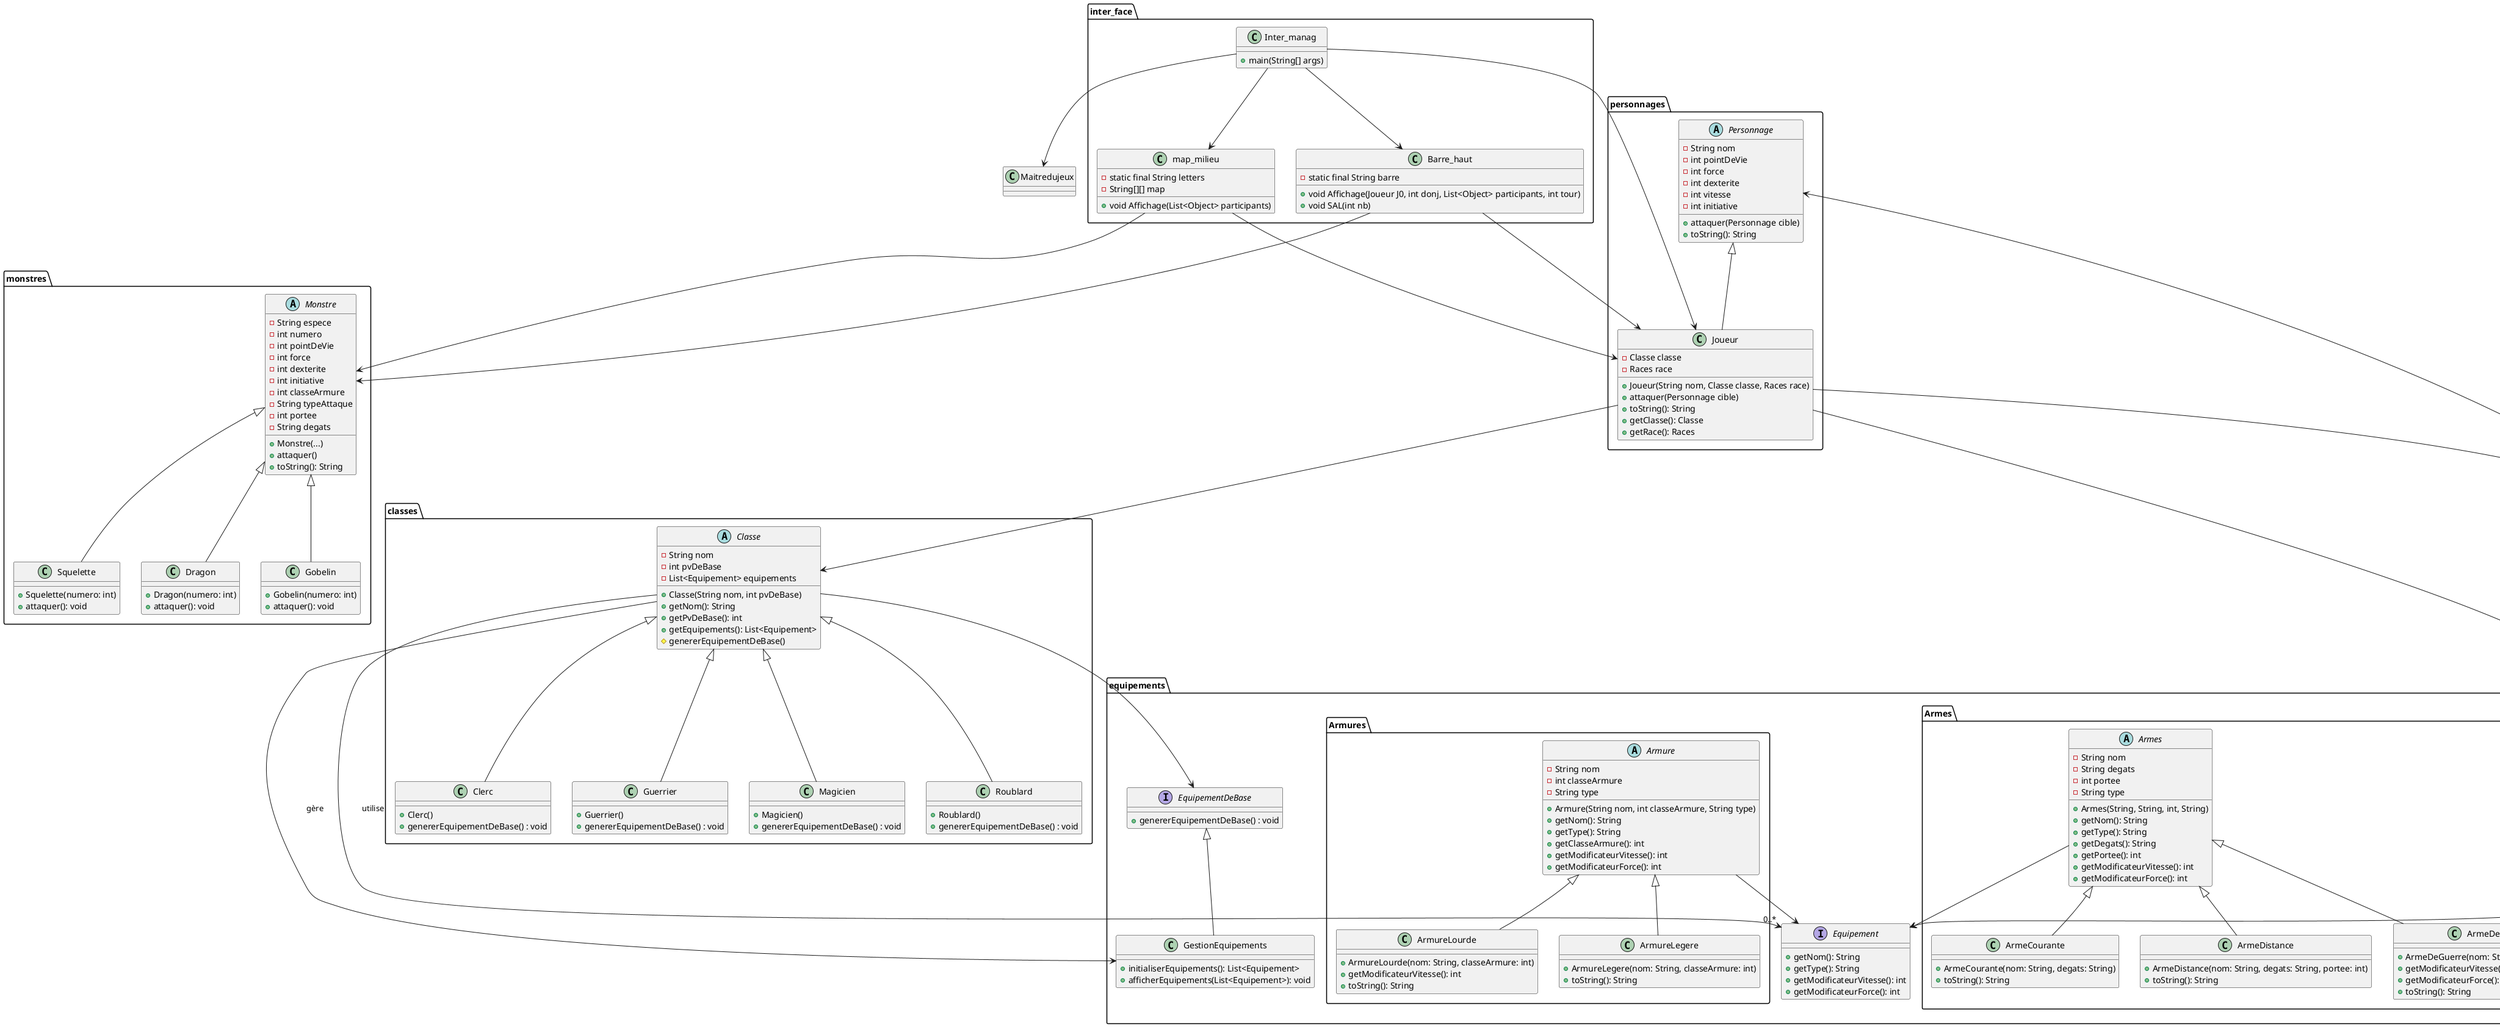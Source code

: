 @startuml '[https://plantuml.com/sequence-diagram](https://plantuml.com/sequence-diagram)'

package races {
    class Races {
        - nom : String
        - bonusForce : int 
        - bonusDexterite : int 
        - bonusVitesse : int 
        - bonusPV : int
        - bonusInitiative : int
        + appliquerBonus(personnage : Personnage) 
        + getNom()
    }

    class Elfe {
        + Elfe()
    }

    class Halfelin {
        + Halfelin()
    }

    class Humain {
        + Humain()
    }

    class Nain {
        + Nain()
    }

    Races <|-- Elfe
    Races <|-- Halfelin
    Races <|-- Humain
    Races <|-- Nain
}

package personnages {
    abstract class Personnage {
        - String nom
        - int pointDeVie
        - int force
        - int dexterite
        - int vitesse
        - int initiative
        + attaquer(Personnage cible)
        + toString(): String
    }

    class Joueur {
        - Classe classe
        - Races race
        + Joueur(String nom, Classe classe, Races race)
        + attaquer(Personnage cible)
        + toString(): String
        + getClasse(): Classe
        + getRace(): Races
    }

    Personnage <|-- Joueur
    

}

package classes {
    abstract class Classe {
        - String nom
        - int pvDeBase
        - List<Equipement> equipements
        + Classe(String nom, int pvDeBase)
        + getNom(): String
        + getPvDeBase(): int
        + getEquipements(): List<Equipement>
        # genererEquipementDeBase()
    }

    class Clerc {
        + Clerc()
        + genererEquipementDeBase() : void
    }

    class Guerrier {
        + Guerrier()
        + genererEquipementDeBase() : void
    }

    class Magicien {
        + Magicien()
        + genererEquipementDeBase() : void
    }

    class Roublard {
        + Roublard()
        + genererEquipementDeBase() : void
    }

    Classe <|-- Clerc
    Classe <|-- Guerrier
    Classe <|-- Magicien
    Classe <|-- Roublard
    
}

package monstres {
    abstract class Monstre {
        - String espece
        - int numero
        - int pointDeVie
        - int force
        - int dexterite
        - int initiative
        - int classeArmure
        - String typeAttaque
        - int portee
        - String degats
        + Monstre(...)
        + attaquer()
        + toString(): String
    }

    class Squelette {
        + Squelette(numero: int)
        + attaquer(): void
    }

    class Dragon {
        + Dragon(numero: int)
        + attaquer(): void
    }

    class Gobelin {
        + Gobelin(numero: int)
        + attaquer(): void
    }

    Monstre <|-- Squelette
    Monstre <|-- Dragon
    Monstre <|-- Gobelin
}

package equipements {
    interface Equipement {
        + getNom(): String
        + getType(): String
        + getModificateurVitesse(): int
        + getModificateurForce(): int
    }

    interface EquipementDeBase {
        + genererEquipementDeBase() : void
    }

    class GestionEquipements {
        + initialiserEquipements(): List<Equipement>
        + afficherEquipements(List<Equipement>): void
    }

    EquipementDeBase <|-- GestionEquipements


package Armes {
    abstract class Armes {
        - String nom
        - String degats
        - int portee
        - String type
        + Armes(String, String, int, String)
        + getNom(): String
        + getType(): String
        + getDegats(): String
        + getPortee(): int
        + getModificateurVitesse(): int
        + getModificateurForce(): int
    }

    class ArmeCourante {
        + ArmeCourante(nom: String, degats: String)
        + toString(): String
    }

    class ArmeDistance {
        + ArmeDistance(nom: String, degats: String, portee: int)
        + toString(): String
    }

    class ArmeDeGuerre {
        + ArmeDeGuerre(nom: String, degats: String)
        + getModificateurVitesse(): int
        + getModificateurForce(): int
        + toString(): String
    }

    Armes <|-- ArmeCourante
    Armes <|-- ArmeDistance
    Armes <|-- ArmeDeGuerre
    Armes --> equipements.Equipement
}

package Armures {
    abstract class Armure {
        - String nom
        - int classeArmure
        - String type
        + Armure(String nom, int classeArmure, String type)
        + getNom(): String
        + getType(): String
        + getClasseArmure(): int
        + getModificateurVitesse(): int
        + getModificateurForce(): int
    }

    class ArmureLegere {
        + ArmureLegere(nom: String, classeArmure: int)
        + toString(): String
    }

    class ArmureLourde {
        + ArmureLourde(nom: String, classeArmure: int)
        + getModificateurVitesse(): int
        + toString(): String
    }

    Armure <|-- ArmureLegere
    Armure <|-- ArmureLourde
    Armure --> equipements.Equipement
}
}

package inter_face {


    class Barre_haut  {
        -static final String barre
        +void Affichage(Joueur J0, int donj, List<Object> participants, int tour)
        +void SAL(int nb)
    }



    class map_milieu {
            - static final String letters
            - String[][] map
            + void Affichage(List<Object> participants)
        }

    class Inter_manag {
                +main(String[] args)
        }



         Inter_manag --> Barre_haut
         Inter_manag --> map_milieu


}

Inter_manag --> Joueur
Inter_manag --> Maitredujeux
map_milieu --> Joueur
         map_milieu --> Monstre
         Barre_haut --> Joueur
         Barre_haut --> Monstre
Joueur --> equipements.Equipement
Joueur --> classes.Classe
Joueur --> races.Races
classes.Classe --> equipements.EquipementDeBase
Races --> Personnage
Classe --> "0..*" equipements.Equipement : "utilise"
Classe --> equipements.GestionEquipements : "gère"

@enduml
